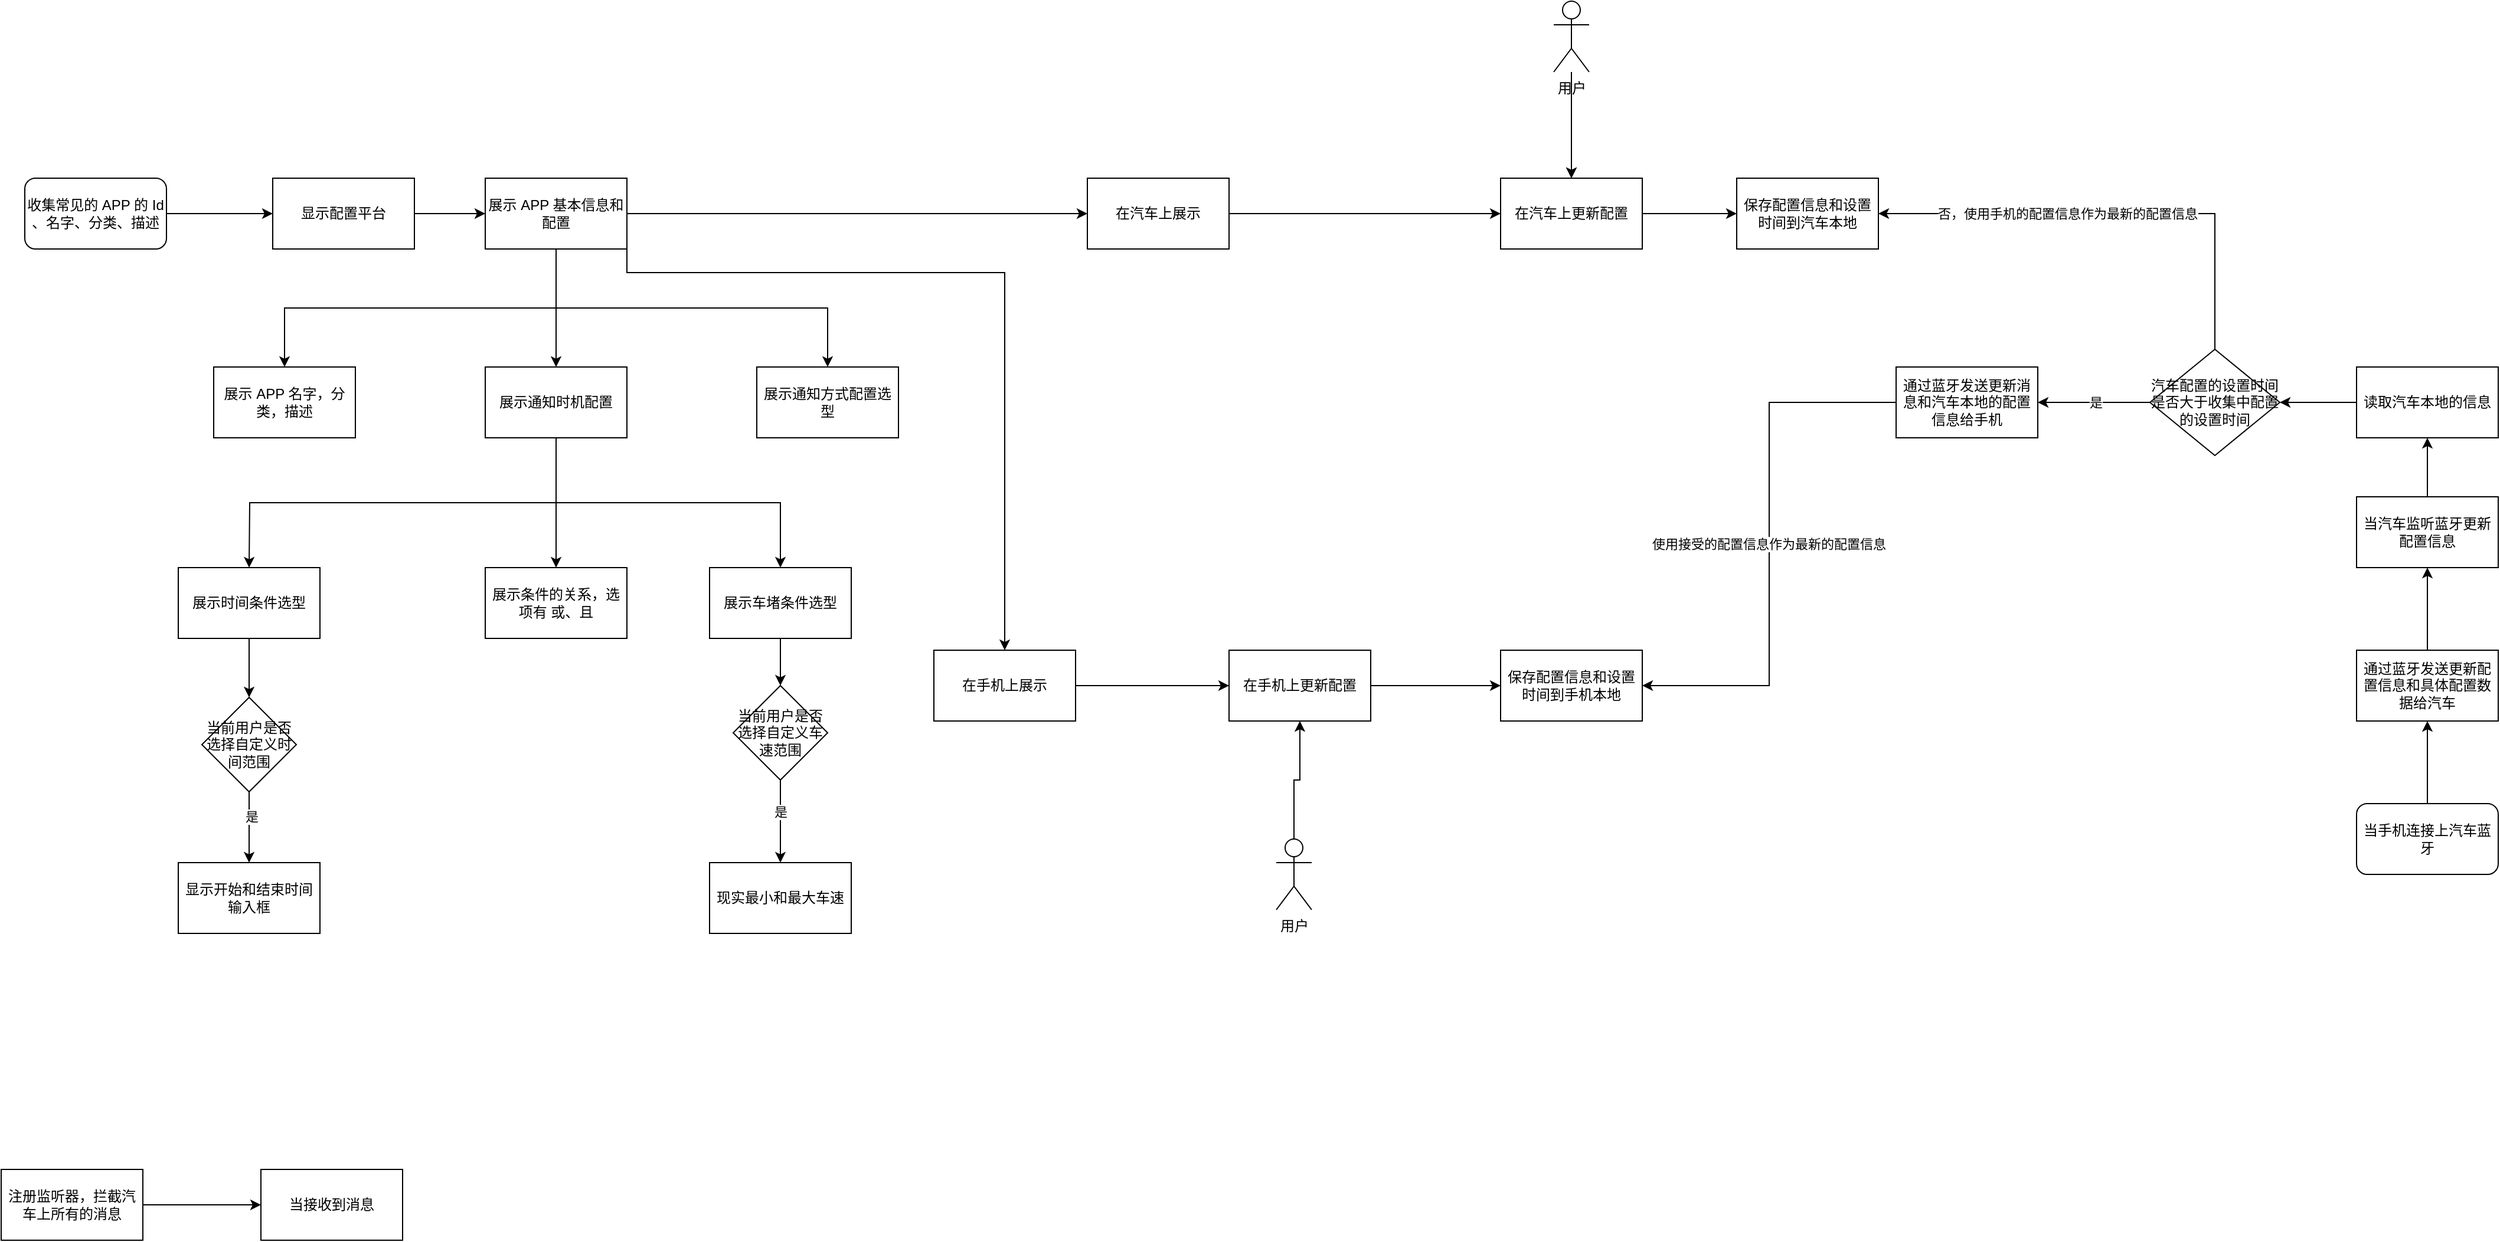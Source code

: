 <mxfile version="24.0.7" type="github">
  <diagram name="Page-1" id="bOsmZGIZ2F0ZvkQC4Q-j">
    <mxGraphModel dx="1911" dy="1262" grid="1" gridSize="10" guides="1" tooltips="1" connect="1" arrows="1" fold="1" page="1" pageScale="1" pageWidth="850" pageHeight="1100" math="0" shadow="0">
      <root>
        <mxCell id="0" />
        <mxCell id="1" parent="0" />
        <mxCell id="CkKx6n_KmR-Mo337-e2X-4" style="edgeStyle=orthogonalEdgeStyle;rounded=0;orthogonalLoop=1;jettySize=auto;html=1;exitX=1;exitY=0.5;exitDx=0;exitDy=0;" edge="1" parent="1" source="CkKx6n_KmR-Mo337-e2X-3" target="CkKx6n_KmR-Mo337-e2X-5">
          <mxGeometry relative="1" as="geometry">
            <mxPoint x="340" y="230" as="targetPoint" />
          </mxGeometry>
        </mxCell>
        <mxCell id="CkKx6n_KmR-Mo337-e2X-3" value="收集常见的 APP 的 Id 、名字、分类、描述" style="rounded=1;whiteSpace=wrap;html=1;" vertex="1" parent="1">
          <mxGeometry x="120" y="200" width="120" height="60" as="geometry" />
        </mxCell>
        <mxCell id="CkKx6n_KmR-Mo337-e2X-11" style="edgeStyle=orthogonalEdgeStyle;rounded=0;orthogonalLoop=1;jettySize=auto;html=1;exitX=1;exitY=0.5;exitDx=0;exitDy=0;" edge="1" parent="1" source="CkKx6n_KmR-Mo337-e2X-5" target="CkKx6n_KmR-Mo337-e2X-10">
          <mxGeometry relative="1" as="geometry" />
        </mxCell>
        <mxCell id="CkKx6n_KmR-Mo337-e2X-5" value="显示配置平台" style="rounded=0;whiteSpace=wrap;html=1;" vertex="1" parent="1">
          <mxGeometry x="330" y="200" width="120" height="60" as="geometry" />
        </mxCell>
        <mxCell id="CkKx6n_KmR-Mo337-e2X-6" value="展示 APP 名字，分类，描述" style="rounded=0;whiteSpace=wrap;html=1;" vertex="1" parent="1">
          <mxGeometry x="280" y="360" width="120" height="60" as="geometry" />
        </mxCell>
        <mxCell id="CkKx6n_KmR-Mo337-e2X-12" style="edgeStyle=orthogonalEdgeStyle;rounded=0;orthogonalLoop=1;jettySize=auto;html=1;exitX=0.5;exitY=1;exitDx=0;exitDy=0;entryX=0.5;entryY=0;entryDx=0;entryDy=0;" edge="1" parent="1" source="CkKx6n_KmR-Mo337-e2X-10" target="CkKx6n_KmR-Mo337-e2X-6">
          <mxGeometry relative="1" as="geometry" />
        </mxCell>
        <mxCell id="CkKx6n_KmR-Mo337-e2X-15" style="edgeStyle=orthogonalEdgeStyle;rounded=0;orthogonalLoop=1;jettySize=auto;html=1;exitX=0.5;exitY=1;exitDx=0;exitDy=0;entryX=0.5;entryY=0;entryDx=0;entryDy=0;" edge="1" parent="1" source="CkKx6n_KmR-Mo337-e2X-10" target="CkKx6n_KmR-Mo337-e2X-13">
          <mxGeometry relative="1" as="geometry" />
        </mxCell>
        <mxCell id="CkKx6n_KmR-Mo337-e2X-16" style="edgeStyle=orthogonalEdgeStyle;rounded=0;orthogonalLoop=1;jettySize=auto;html=1;exitX=0.5;exitY=1;exitDx=0;exitDy=0;entryX=0.5;entryY=0;entryDx=0;entryDy=0;" edge="1" parent="1" source="CkKx6n_KmR-Mo337-e2X-10" target="CkKx6n_KmR-Mo337-e2X-14">
          <mxGeometry relative="1" as="geometry" />
        </mxCell>
        <mxCell id="CkKx6n_KmR-Mo337-e2X-34" style="edgeStyle=orthogonalEdgeStyle;rounded=0;orthogonalLoop=1;jettySize=auto;html=1;exitX=1;exitY=0.5;exitDx=0;exitDy=0;entryX=0;entryY=0.5;entryDx=0;entryDy=0;" edge="1" parent="1" source="CkKx6n_KmR-Mo337-e2X-10" target="CkKx6n_KmR-Mo337-e2X-44">
          <mxGeometry relative="1" as="geometry">
            <mxPoint x="860" y="230" as="targetPoint" />
          </mxGeometry>
        </mxCell>
        <mxCell id="CkKx6n_KmR-Mo337-e2X-49" style="edgeStyle=orthogonalEdgeStyle;rounded=0;orthogonalLoop=1;jettySize=auto;html=1;exitX=1;exitY=0.5;exitDx=0;exitDy=0;entryX=0.5;entryY=0;entryDx=0;entryDy=0;" edge="1" parent="1" source="CkKx6n_KmR-Mo337-e2X-10" target="CkKx6n_KmR-Mo337-e2X-50">
          <mxGeometry relative="1" as="geometry">
            <mxPoint x="950" y="420.0" as="targetPoint" />
            <Array as="points">
              <mxPoint x="630" y="280" />
              <mxPoint x="950" y="280" />
            </Array>
          </mxGeometry>
        </mxCell>
        <mxCell id="CkKx6n_KmR-Mo337-e2X-10" value="展示 APP 基本信息和配置" style="rounded=0;whiteSpace=wrap;html=1;" vertex="1" parent="1">
          <mxGeometry x="510" y="200" width="120" height="60" as="geometry" />
        </mxCell>
        <mxCell id="CkKx6n_KmR-Mo337-e2X-17" style="edgeStyle=orthogonalEdgeStyle;rounded=0;orthogonalLoop=1;jettySize=auto;html=1;exitX=0.5;exitY=1;exitDx=0;exitDy=0;" edge="1" parent="1" source="CkKx6n_KmR-Mo337-e2X-13">
          <mxGeometry relative="1" as="geometry">
            <mxPoint x="310" y="530" as="targetPoint" />
          </mxGeometry>
        </mxCell>
        <mxCell id="CkKx6n_KmR-Mo337-e2X-21" style="edgeStyle=orthogonalEdgeStyle;rounded=0;orthogonalLoop=1;jettySize=auto;html=1;exitX=0.5;exitY=1;exitDx=0;exitDy=0;" edge="1" parent="1" source="CkKx6n_KmR-Mo337-e2X-13" target="CkKx6n_KmR-Mo337-e2X-20">
          <mxGeometry relative="1" as="geometry" />
        </mxCell>
        <mxCell id="CkKx6n_KmR-Mo337-e2X-23" style="edgeStyle=orthogonalEdgeStyle;rounded=0;orthogonalLoop=1;jettySize=auto;html=1;exitX=0.5;exitY=1;exitDx=0;exitDy=0;entryX=0.5;entryY=0;entryDx=0;entryDy=0;" edge="1" parent="1" source="CkKx6n_KmR-Mo337-e2X-13" target="CkKx6n_KmR-Mo337-e2X-22">
          <mxGeometry relative="1" as="geometry" />
        </mxCell>
        <mxCell id="CkKx6n_KmR-Mo337-e2X-13" value="展示通知时机配置" style="rounded=0;whiteSpace=wrap;html=1;" vertex="1" parent="1">
          <mxGeometry x="510" y="360" width="120" height="60" as="geometry" />
        </mxCell>
        <mxCell id="CkKx6n_KmR-Mo337-e2X-14" value="展示通知方式配置选型" style="rounded=0;whiteSpace=wrap;html=1;" vertex="1" parent="1">
          <mxGeometry x="740" y="360" width="120" height="60" as="geometry" />
        </mxCell>
        <mxCell id="CkKx6n_KmR-Mo337-e2X-25" style="edgeStyle=orthogonalEdgeStyle;rounded=0;orthogonalLoop=1;jettySize=auto;html=1;exitX=0.5;exitY=1;exitDx=0;exitDy=0;" edge="1" parent="1" source="CkKx6n_KmR-Mo337-e2X-18" target="CkKx6n_KmR-Mo337-e2X-24">
          <mxGeometry relative="1" as="geometry" />
        </mxCell>
        <mxCell id="CkKx6n_KmR-Mo337-e2X-18" value="展示时间条件选型" style="rounded=0;whiteSpace=wrap;html=1;" vertex="1" parent="1">
          <mxGeometry x="250" y="530" width="120" height="60" as="geometry" />
        </mxCell>
        <mxCell id="CkKx6n_KmR-Mo337-e2X-20" value="展示条件的关系，选项有 或、且" style="rounded=0;whiteSpace=wrap;html=1;" vertex="1" parent="1">
          <mxGeometry x="510" y="530" width="120" height="60" as="geometry" />
        </mxCell>
        <mxCell id="CkKx6n_KmR-Mo337-e2X-31" style="edgeStyle=orthogonalEdgeStyle;rounded=0;orthogonalLoop=1;jettySize=auto;html=1;exitX=0.5;exitY=1;exitDx=0;exitDy=0;" edge="1" parent="1" source="CkKx6n_KmR-Mo337-e2X-22" target="CkKx6n_KmR-Mo337-e2X-29">
          <mxGeometry relative="1" as="geometry" />
        </mxCell>
        <mxCell id="CkKx6n_KmR-Mo337-e2X-22" value="展示车堵条件选型" style="rounded=0;whiteSpace=wrap;html=1;" vertex="1" parent="1">
          <mxGeometry x="700" y="530" width="120" height="60" as="geometry" />
        </mxCell>
        <mxCell id="CkKx6n_KmR-Mo337-e2X-27" style="edgeStyle=orthogonalEdgeStyle;rounded=0;orthogonalLoop=1;jettySize=auto;html=1;exitX=0.5;exitY=1;exitDx=0;exitDy=0;entryX=0.5;entryY=0;entryDx=0;entryDy=0;" edge="1" parent="1" source="CkKx6n_KmR-Mo337-e2X-24" target="CkKx6n_KmR-Mo337-e2X-26">
          <mxGeometry relative="1" as="geometry" />
        </mxCell>
        <mxCell id="CkKx6n_KmR-Mo337-e2X-28" value="是" style="edgeLabel;html=1;align=center;verticalAlign=middle;resizable=0;points=[];" vertex="1" connectable="0" parent="CkKx6n_KmR-Mo337-e2X-27">
          <mxGeometry x="-0.3" y="2" relative="1" as="geometry">
            <mxPoint as="offset" />
          </mxGeometry>
        </mxCell>
        <mxCell id="CkKx6n_KmR-Mo337-e2X-24" value="当前用户是否选择自定义时间范围" style="rhombus;whiteSpace=wrap;html=1;" vertex="1" parent="1">
          <mxGeometry x="270" y="640" width="80" height="80" as="geometry" />
        </mxCell>
        <mxCell id="CkKx6n_KmR-Mo337-e2X-26" value="显示开始和结束时间输入框" style="rounded=0;whiteSpace=wrap;html=1;" vertex="1" parent="1">
          <mxGeometry x="250" y="780" width="120" height="60" as="geometry" />
        </mxCell>
        <mxCell id="CkKx6n_KmR-Mo337-e2X-32" style="edgeStyle=orthogonalEdgeStyle;rounded=0;orthogonalLoop=1;jettySize=auto;html=1;exitX=0.5;exitY=1;exitDx=0;exitDy=0;entryX=0.5;entryY=0;entryDx=0;entryDy=0;" edge="1" parent="1" source="CkKx6n_KmR-Mo337-e2X-29" target="CkKx6n_KmR-Mo337-e2X-30">
          <mxGeometry relative="1" as="geometry" />
        </mxCell>
        <mxCell id="CkKx6n_KmR-Mo337-e2X-33" value="是" style="edgeLabel;html=1;align=center;verticalAlign=middle;resizable=0;points=[];" vertex="1" connectable="0" parent="CkKx6n_KmR-Mo337-e2X-32">
          <mxGeometry x="-0.229" relative="1" as="geometry">
            <mxPoint as="offset" />
          </mxGeometry>
        </mxCell>
        <mxCell id="CkKx6n_KmR-Mo337-e2X-29" value="当前用户是否选择自定义车速范围" style="rhombus;whiteSpace=wrap;html=1;" vertex="1" parent="1">
          <mxGeometry x="720" y="630" width="80" height="80" as="geometry" />
        </mxCell>
        <mxCell id="CkKx6n_KmR-Mo337-e2X-30" value="现实最小和最大车速" style="rounded=0;whiteSpace=wrap;html=1;" vertex="1" parent="1">
          <mxGeometry x="700" y="780" width="120" height="60" as="geometry" />
        </mxCell>
        <mxCell id="CkKx6n_KmR-Mo337-e2X-51" value="" style="edgeStyle=orthogonalEdgeStyle;rounded=0;orthogonalLoop=1;jettySize=auto;html=1;" edge="1" parent="1" source="CkKx6n_KmR-Mo337-e2X-42" target="CkKx6n_KmR-Mo337-e2X-46">
          <mxGeometry relative="1" as="geometry" />
        </mxCell>
        <mxCell id="CkKx6n_KmR-Mo337-e2X-55" value="" style="edgeStyle=orthogonalEdgeStyle;rounded=0;orthogonalLoop=1;jettySize=auto;html=1;" edge="1" parent="1" source="CkKx6n_KmR-Mo337-e2X-42" target="CkKx6n_KmR-Mo337-e2X-46">
          <mxGeometry relative="1" as="geometry" />
        </mxCell>
        <mxCell id="CkKx6n_KmR-Mo337-e2X-42" value="用户" style="shape=umlActor;verticalLabelPosition=bottom;verticalAlign=top;html=1;outlineConnect=0;" vertex="1" parent="1">
          <mxGeometry x="1415" y="50" width="30" height="60" as="geometry" />
        </mxCell>
        <mxCell id="CkKx6n_KmR-Mo337-e2X-47" style="edgeStyle=orthogonalEdgeStyle;rounded=0;orthogonalLoop=1;jettySize=auto;html=1;exitX=1;exitY=0.5;exitDx=0;exitDy=0;entryX=0;entryY=0.5;entryDx=0;entryDy=0;" edge="1" parent="1" source="CkKx6n_KmR-Mo337-e2X-44" target="CkKx6n_KmR-Mo337-e2X-46">
          <mxGeometry relative="1" as="geometry" />
        </mxCell>
        <mxCell id="CkKx6n_KmR-Mo337-e2X-44" value="在汽车上展示" style="rounded=0;whiteSpace=wrap;html=1;" vertex="1" parent="1">
          <mxGeometry x="1020" y="200" width="120" height="60" as="geometry" />
        </mxCell>
        <mxCell id="CkKx6n_KmR-Mo337-e2X-46" value="在汽车上更新配置" style="rounded=0;whiteSpace=wrap;html=1;" vertex="1" parent="1">
          <mxGeometry x="1370" y="200" width="120" height="60" as="geometry" />
        </mxCell>
        <mxCell id="CkKx6n_KmR-Mo337-e2X-48" style="edgeStyle=orthogonalEdgeStyle;rounded=0;orthogonalLoop=1;jettySize=auto;html=1;exitX=1;exitY=0.5;exitDx=0;exitDy=0;entryX=0;entryY=0.5;entryDx=0;entryDy=0;" edge="1" parent="1" source="CkKx6n_KmR-Mo337-e2X-46" target="CkKx6n_KmR-Mo337-e2X-97">
          <mxGeometry relative="1" as="geometry">
            <mxPoint x="1640" y="230" as="targetPoint" />
          </mxGeometry>
        </mxCell>
        <mxCell id="CkKx6n_KmR-Mo337-e2X-57" style="edgeStyle=orthogonalEdgeStyle;rounded=0;orthogonalLoop=1;jettySize=auto;html=1;exitX=1;exitY=0.5;exitDx=0;exitDy=0;entryX=0;entryY=0.5;entryDx=0;entryDy=0;" edge="1" parent="1" source="CkKx6n_KmR-Mo337-e2X-50" target="CkKx6n_KmR-Mo337-e2X-59">
          <mxGeometry relative="1" as="geometry">
            <mxPoint x="1140" y="630" as="targetPoint" />
          </mxGeometry>
        </mxCell>
        <mxCell id="CkKx6n_KmR-Mo337-e2X-50" value="在手机上展示" style="rounded=0;whiteSpace=wrap;html=1;" vertex="1" parent="1">
          <mxGeometry x="890" y="600" width="120" height="60" as="geometry" />
        </mxCell>
        <mxCell id="CkKx6n_KmR-Mo337-e2X-64" style="edgeStyle=orthogonalEdgeStyle;rounded=0;orthogonalLoop=1;jettySize=auto;html=1;exitX=1;exitY=0.5;exitDx=0;exitDy=0;entryX=0;entryY=0.5;entryDx=0;entryDy=0;" edge="1" parent="1" source="CkKx6n_KmR-Mo337-e2X-59" target="CkKx6n_KmR-Mo337-e2X-99">
          <mxGeometry relative="1" as="geometry">
            <mxPoint x="1370" y="630" as="targetPoint" />
          </mxGeometry>
        </mxCell>
        <mxCell id="CkKx6n_KmR-Mo337-e2X-59" value="在手机上更新配置" style="rounded=0;whiteSpace=wrap;html=1;" vertex="1" parent="1">
          <mxGeometry x="1140" y="600" width="120" height="60" as="geometry" />
        </mxCell>
        <mxCell id="CkKx6n_KmR-Mo337-e2X-62" style="edgeStyle=orthogonalEdgeStyle;rounded=0;orthogonalLoop=1;jettySize=auto;html=1;exitX=0.5;exitY=0;exitDx=0;exitDy=0;exitPerimeter=0;entryX=0.5;entryY=1;entryDx=0;entryDy=0;" edge="1" parent="1" source="CkKx6n_KmR-Mo337-e2X-60" target="CkKx6n_KmR-Mo337-e2X-59">
          <mxGeometry relative="1" as="geometry" />
        </mxCell>
        <mxCell id="CkKx6n_KmR-Mo337-e2X-60" value="用户" style="shape=umlActor;verticalLabelPosition=bottom;verticalAlign=top;html=1;outlineConnect=0;" vertex="1" parent="1">
          <mxGeometry x="1180" y="760" width="30" height="60" as="geometry" />
        </mxCell>
        <mxCell id="CkKx6n_KmR-Mo337-e2X-69" style="edgeStyle=orthogonalEdgeStyle;rounded=0;orthogonalLoop=1;jettySize=auto;html=1;exitX=0.5;exitY=0;exitDx=0;exitDy=0;entryX=0.5;entryY=1;entryDx=0;entryDy=0;" edge="1" parent="1" source="CkKx6n_KmR-Mo337-e2X-66" target="CkKx6n_KmR-Mo337-e2X-71">
          <mxGeometry relative="1" as="geometry">
            <mxPoint x="1925" y="660" as="targetPoint" />
          </mxGeometry>
        </mxCell>
        <mxCell id="CkKx6n_KmR-Mo337-e2X-66" value="当手机连接上汽车蓝牙" style="rounded=1;whiteSpace=wrap;html=1;" vertex="1" parent="1">
          <mxGeometry x="2095" y="730" width="120" height="60" as="geometry" />
        </mxCell>
        <mxCell id="CkKx6n_KmR-Mo337-e2X-75" style="edgeStyle=orthogonalEdgeStyle;rounded=0;orthogonalLoop=1;jettySize=auto;html=1;exitX=0.5;exitY=0;exitDx=0;exitDy=0;entryX=0.5;entryY=1;entryDx=0;entryDy=0;" edge="1" parent="1" source="CkKx6n_KmR-Mo337-e2X-71" target="CkKx6n_KmR-Mo337-e2X-74">
          <mxGeometry relative="1" as="geometry" />
        </mxCell>
        <mxCell id="CkKx6n_KmR-Mo337-e2X-71" value="通过蓝牙发送更新配置信息和具体配置数据给汽车" style="rounded=0;whiteSpace=wrap;html=1;" vertex="1" parent="1">
          <mxGeometry x="2095" y="600" width="120" height="60" as="geometry" />
        </mxCell>
        <mxCell id="CkKx6n_KmR-Mo337-e2X-100" style="edgeStyle=orthogonalEdgeStyle;rounded=0;orthogonalLoop=1;jettySize=auto;html=1;exitX=0.5;exitY=0;exitDx=0;exitDy=0;" edge="1" parent="1" source="CkKx6n_KmR-Mo337-e2X-74" target="CkKx6n_KmR-Mo337-e2X-78">
          <mxGeometry relative="1" as="geometry" />
        </mxCell>
        <mxCell id="CkKx6n_KmR-Mo337-e2X-74" value="当汽车监听蓝牙更新配置信息" style="rounded=0;whiteSpace=wrap;html=1;" vertex="1" parent="1">
          <mxGeometry x="2095" y="470" width="120" height="60" as="geometry" />
        </mxCell>
        <mxCell id="CkKx6n_KmR-Mo337-e2X-84" style="edgeStyle=orthogonalEdgeStyle;rounded=0;orthogonalLoop=1;jettySize=auto;html=1;exitX=0;exitY=0.5;exitDx=0;exitDy=0;entryX=1;entryY=0.5;entryDx=0;entryDy=0;" edge="1" parent="1" source="CkKx6n_KmR-Mo337-e2X-78" target="CkKx6n_KmR-Mo337-e2X-81">
          <mxGeometry relative="1" as="geometry" />
        </mxCell>
        <mxCell id="CkKx6n_KmR-Mo337-e2X-78" value="读取汽车本地的信息" style="rounded=0;whiteSpace=wrap;html=1;" vertex="1" parent="1">
          <mxGeometry x="2095" y="360" width="120" height="60" as="geometry" />
        </mxCell>
        <mxCell id="CkKx6n_KmR-Mo337-e2X-101" style="edgeStyle=orthogonalEdgeStyle;rounded=0;orthogonalLoop=1;jettySize=auto;html=1;exitX=0.5;exitY=0;exitDx=0;exitDy=0;entryX=1;entryY=0.5;entryDx=0;entryDy=0;" edge="1" parent="1" source="CkKx6n_KmR-Mo337-e2X-81" target="CkKx6n_KmR-Mo337-e2X-97">
          <mxGeometry relative="1" as="geometry" />
        </mxCell>
        <mxCell id="CkKx6n_KmR-Mo337-e2X-102" value="否，使用手机的配置信息作为最新的配置信息" style="edgeLabel;html=1;align=center;verticalAlign=middle;resizable=0;points=[];" vertex="1" connectable="0" parent="CkKx6n_KmR-Mo337-e2X-101">
          <mxGeometry x="0.539" y="1" relative="1" as="geometry">
            <mxPoint x="68" y="-1" as="offset" />
          </mxGeometry>
        </mxCell>
        <mxCell id="CkKx6n_KmR-Mo337-e2X-81" value="汽车配置的设置时间是否大于收集中配置的设置时间" style="rhombus;whiteSpace=wrap;html=1;" vertex="1" parent="1">
          <mxGeometry x="1920" y="345" width="110" height="90" as="geometry" />
        </mxCell>
        <mxCell id="CkKx6n_KmR-Mo337-e2X-92" style="edgeStyle=orthogonalEdgeStyle;rounded=0;orthogonalLoop=1;jettySize=auto;html=1;exitX=0;exitY=0.5;exitDx=0;exitDy=0;entryX=1;entryY=0.5;entryDx=0;entryDy=0;" edge="1" parent="1" source="CkKx6n_KmR-Mo337-e2X-81" target="CkKx6n_KmR-Mo337-e2X-90">
          <mxGeometry relative="1" as="geometry">
            <mxPoint x="1875" y="460" as="sourcePoint" />
          </mxGeometry>
        </mxCell>
        <mxCell id="CkKx6n_KmR-Mo337-e2X-93" value="是" style="edgeLabel;html=1;align=center;verticalAlign=middle;resizable=0;points=[];" vertex="1" connectable="0" parent="CkKx6n_KmR-Mo337-e2X-92">
          <mxGeometry x="-0.022" relative="1" as="geometry">
            <mxPoint as="offset" />
          </mxGeometry>
        </mxCell>
        <mxCell id="CkKx6n_KmR-Mo337-e2X-103" style="edgeStyle=orthogonalEdgeStyle;rounded=0;orthogonalLoop=1;jettySize=auto;html=1;exitX=0;exitY=0.5;exitDx=0;exitDy=0;entryX=1;entryY=0.5;entryDx=0;entryDy=0;" edge="1" parent="1" source="CkKx6n_KmR-Mo337-e2X-90" target="CkKx6n_KmR-Mo337-e2X-99">
          <mxGeometry relative="1" as="geometry" />
        </mxCell>
        <mxCell id="CkKx6n_KmR-Mo337-e2X-104" value="使用接受的配置信息作为最新的配置信息" style="edgeLabel;html=1;align=center;verticalAlign=middle;resizable=0;points=[];" vertex="1" connectable="0" parent="CkKx6n_KmR-Mo337-e2X-103">
          <mxGeometry x="-0.002" y="-1" relative="1" as="geometry">
            <mxPoint as="offset" />
          </mxGeometry>
        </mxCell>
        <mxCell id="CkKx6n_KmR-Mo337-e2X-90" value="通过蓝牙发送更新消息和汽车本地的配置信息给手机" style="rounded=0;whiteSpace=wrap;html=1;" vertex="1" parent="1">
          <mxGeometry x="1705" y="360" width="120" height="60" as="geometry" />
        </mxCell>
        <mxCell id="CkKx6n_KmR-Mo337-e2X-97" value="保存配置信息和设置时间到汽车本地" style="rounded=0;whiteSpace=wrap;html=1;" vertex="1" parent="1">
          <mxGeometry x="1570" y="200" width="120" height="60" as="geometry" />
        </mxCell>
        <mxCell id="CkKx6n_KmR-Mo337-e2X-99" value="保存配置信息和设置时间到手机本地" style="rounded=0;whiteSpace=wrap;html=1;" vertex="1" parent="1">
          <mxGeometry x="1370" y="600" width="120" height="60" as="geometry" />
        </mxCell>
        <mxCell id="CkKx6n_KmR-Mo337-e2X-108" style="edgeStyle=orthogonalEdgeStyle;rounded=0;orthogonalLoop=1;jettySize=auto;html=1;exitX=1;exitY=0.5;exitDx=0;exitDy=0;" edge="1" parent="1" source="CkKx6n_KmR-Mo337-e2X-106" target="CkKx6n_KmR-Mo337-e2X-107">
          <mxGeometry relative="1" as="geometry" />
        </mxCell>
        <mxCell id="CkKx6n_KmR-Mo337-e2X-106" value="注册监听器，拦截汽车上所有的消息" style="rounded=0;whiteSpace=wrap;html=1;" vertex="1" parent="1">
          <mxGeometry x="100" y="1040" width="120" height="60" as="geometry" />
        </mxCell>
        <mxCell id="CkKx6n_KmR-Mo337-e2X-107" value="当接收到消息" style="rounded=0;whiteSpace=wrap;html=1;" vertex="1" parent="1">
          <mxGeometry x="320" y="1040" width="120" height="60" as="geometry" />
        </mxCell>
      </root>
    </mxGraphModel>
  </diagram>
</mxfile>
